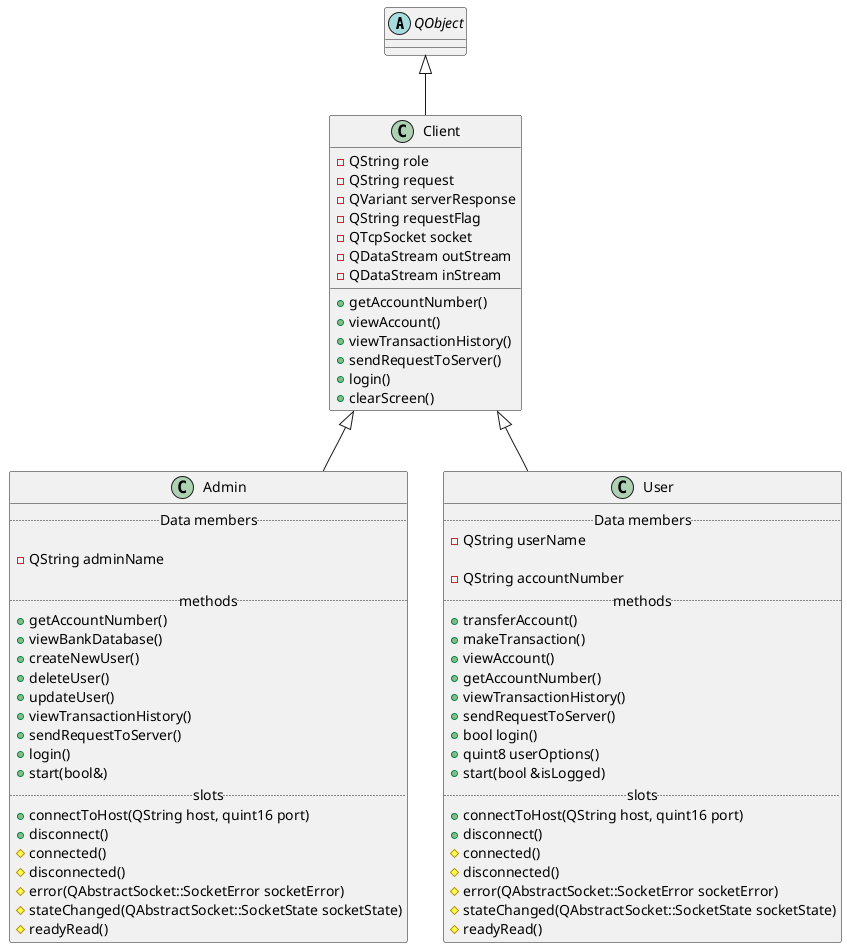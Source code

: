 @startuml

abstract class  "QObject" 
QObject <|-- Client
Client <|-- Admin 
Client <|-- User


class Client {
    -QString role
    -QString request
    -QVariant serverResponse
    -QString requestFlag
    -QTcpSocket socket
    -QDataStream outStream
    -QDataStream inStream
    
    + getAccountNumber() 
    + viewAccount() 
    + viewTransactionHistory() 
    + sendRequestToServer() 
    + login() 
    + clearScreen()
}

class Admin {
..  Data members..

    -QString adminName

.. methods ..
    +getAccountNumber()
    +viewBankDatabase()
    +createNewUser()
    +deleteUser()
    +updateUser()
    +viewTransactionHistory()
    +sendRequestToServer()
    +login()
    +start(bool&)
.. slots..
    +connectToHost(QString host, quint16 port)
    +disconnect()
    # connected()
    # disconnected()
    # error(QAbstractSocket::SocketError socketError)
    # stateChanged(QAbstractSocket::SocketState socketState)
    # readyRead()
}




class User {
.. Data members..
    -QString userName

    -QString accountNumber
.. methods ..
    +transferAccount()
    +makeTransaction()
    +viewAccount()
    +getAccountNumber()
    +viewTransactionHistory()
    +sendRequestToServer()
    +bool login()
    +quint8 userOptions()
    +start(bool &isLogged)
.. slots..
    +connectToHost(QString host, quint16 port)
    +disconnect()
    # connected()
    # disconnected()
    # error(QAbstractSocket::SocketError socketError)
    # stateChanged(QAbstractSocket::SocketState socketState)
    # readyRead()
}


@enduml